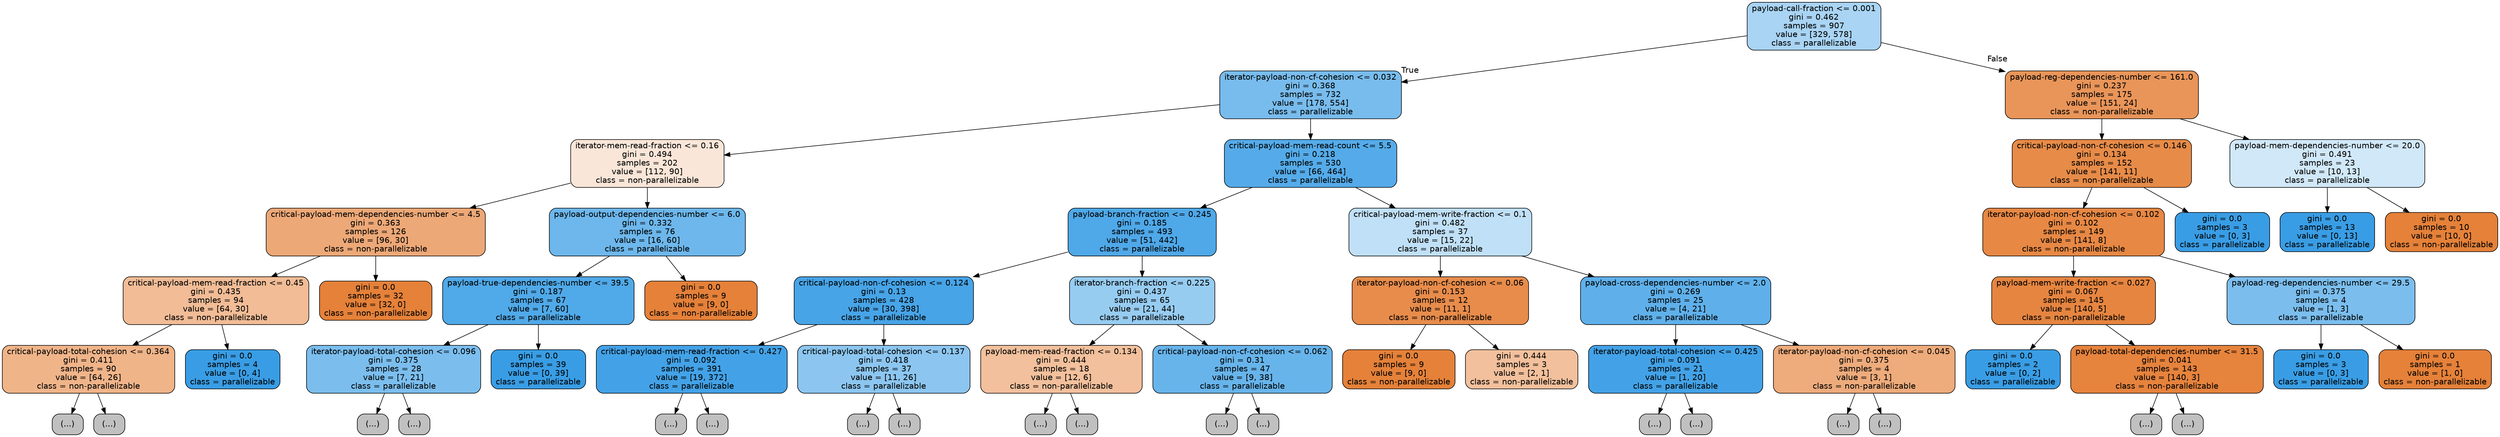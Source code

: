 digraph Tree {
node [shape=box, style="filled, rounded", color="black", fontname=helvetica] ;
edge [fontname=helvetica] ;
0 [label="payload-call-fraction <= 0.001\ngini = 0.462\nsamples = 907\nvalue = [329, 578]\nclass = parallelizable", fillcolor="#399de56e"] ;
1 [label="iterator-payload-non-cf-cohesion <= 0.032\ngini = 0.368\nsamples = 732\nvalue = [178, 554]\nclass = parallelizable", fillcolor="#399de5ad"] ;
0 -> 1 [labeldistance=2.5, labelangle=45, headlabel="True"] ;
2 [label="iterator-mem-read-fraction <= 0.16\ngini = 0.494\nsamples = 202\nvalue = [112, 90]\nclass = non-parallelizable", fillcolor="#e5813932"] ;
1 -> 2 ;
3 [label="critical-payload-mem-dependencies-number <= 4.5\ngini = 0.363\nsamples = 126\nvalue = [96, 30]\nclass = non-parallelizable", fillcolor="#e58139af"] ;
2 -> 3 ;
4 [label="critical-payload-mem-read-fraction <= 0.45\ngini = 0.435\nsamples = 94\nvalue = [64, 30]\nclass = non-parallelizable", fillcolor="#e5813987"] ;
3 -> 4 ;
5 [label="critical-payload-total-cohesion <= 0.364\ngini = 0.411\nsamples = 90\nvalue = [64, 26]\nclass = non-parallelizable", fillcolor="#e5813997"] ;
4 -> 5 ;
6 [label="(...)", fillcolor="#C0C0C0"] ;
5 -> 6 ;
21 [label="(...)", fillcolor="#C0C0C0"] ;
5 -> 21 ;
40 [label="gini = 0.0\nsamples = 4\nvalue = [0, 4]\nclass = parallelizable", fillcolor="#399de5ff"] ;
4 -> 40 ;
41 [label="gini = 0.0\nsamples = 32\nvalue = [32, 0]\nclass = non-parallelizable", fillcolor="#e58139ff"] ;
3 -> 41 ;
42 [label="payload-output-dependencies-number <= 6.0\ngini = 0.332\nsamples = 76\nvalue = [16, 60]\nclass = parallelizable", fillcolor="#399de5bb"] ;
2 -> 42 ;
43 [label="payload-true-dependencies-number <= 39.5\ngini = 0.187\nsamples = 67\nvalue = [7, 60]\nclass = parallelizable", fillcolor="#399de5e1"] ;
42 -> 43 ;
44 [label="iterator-payload-total-cohesion <= 0.096\ngini = 0.375\nsamples = 28\nvalue = [7, 21]\nclass = parallelizable", fillcolor="#399de5aa"] ;
43 -> 44 ;
45 [label="(...)", fillcolor="#C0C0C0"] ;
44 -> 45 ;
48 [label="(...)", fillcolor="#C0C0C0"] ;
44 -> 48 ;
59 [label="gini = 0.0\nsamples = 39\nvalue = [0, 39]\nclass = parallelizable", fillcolor="#399de5ff"] ;
43 -> 59 ;
60 [label="gini = 0.0\nsamples = 9\nvalue = [9, 0]\nclass = non-parallelizable", fillcolor="#e58139ff"] ;
42 -> 60 ;
61 [label="critical-payload-mem-read-count <= 5.5\ngini = 0.218\nsamples = 530\nvalue = [66, 464]\nclass = parallelizable", fillcolor="#399de5db"] ;
1 -> 61 ;
62 [label="payload-branch-fraction <= 0.245\ngini = 0.185\nsamples = 493\nvalue = [51, 442]\nclass = parallelizable", fillcolor="#399de5e2"] ;
61 -> 62 ;
63 [label="critical-payload-non-cf-cohesion <= 0.124\ngini = 0.13\nsamples = 428\nvalue = [30, 398]\nclass = parallelizable", fillcolor="#399de5ec"] ;
62 -> 63 ;
64 [label="critical-payload-mem-read-fraction <= 0.427\ngini = 0.092\nsamples = 391\nvalue = [19, 372]\nclass = parallelizable", fillcolor="#399de5f2"] ;
63 -> 64 ;
65 [label="(...)", fillcolor="#C0C0C0"] ;
64 -> 65 ;
104 [label="(...)", fillcolor="#C0C0C0"] ;
64 -> 104 ;
105 [label="critical-payload-total-cohesion <= 0.137\ngini = 0.418\nsamples = 37\nvalue = [11, 26]\nclass = parallelizable", fillcolor="#399de593"] ;
63 -> 105 ;
106 [label="(...)", fillcolor="#C0C0C0"] ;
105 -> 106 ;
107 [label="(...)", fillcolor="#C0C0C0"] ;
105 -> 107 ;
122 [label="iterator-branch-fraction <= 0.225\ngini = 0.437\nsamples = 65\nvalue = [21, 44]\nclass = parallelizable", fillcolor="#399de585"] ;
62 -> 122 ;
123 [label="payload-mem-read-fraction <= 0.134\ngini = 0.444\nsamples = 18\nvalue = [12, 6]\nclass = non-parallelizable", fillcolor="#e581397f"] ;
122 -> 123 ;
124 [label="(...)", fillcolor="#C0C0C0"] ;
123 -> 124 ;
131 [label="(...)", fillcolor="#C0C0C0"] ;
123 -> 131 ;
132 [label="critical-payload-non-cf-cohesion <= 0.062\ngini = 0.31\nsamples = 47\nvalue = [9, 38]\nclass = parallelizable", fillcolor="#399de5c3"] ;
122 -> 132 ;
133 [label="(...)", fillcolor="#C0C0C0"] ;
132 -> 133 ;
142 [label="(...)", fillcolor="#C0C0C0"] ;
132 -> 142 ;
143 [label="critical-payload-mem-write-fraction <= 0.1\ngini = 0.482\nsamples = 37\nvalue = [15, 22]\nclass = parallelizable", fillcolor="#399de551"] ;
61 -> 143 ;
144 [label="iterator-payload-non-cf-cohesion <= 0.06\ngini = 0.153\nsamples = 12\nvalue = [11, 1]\nclass = non-parallelizable", fillcolor="#e58139e8"] ;
143 -> 144 ;
145 [label="gini = 0.0\nsamples = 9\nvalue = [9, 0]\nclass = non-parallelizable", fillcolor="#e58139ff"] ;
144 -> 145 ;
146 [label="gini = 0.444\nsamples = 3\nvalue = [2, 1]\nclass = non-parallelizable", fillcolor="#e581397f"] ;
144 -> 146 ;
147 [label="payload-cross-dependencies-number <= 2.0\ngini = 0.269\nsamples = 25\nvalue = [4, 21]\nclass = parallelizable", fillcolor="#399de5ce"] ;
143 -> 147 ;
148 [label="iterator-payload-total-cohesion <= 0.425\ngini = 0.091\nsamples = 21\nvalue = [1, 20]\nclass = parallelizable", fillcolor="#399de5f2"] ;
147 -> 148 ;
149 [label="(...)", fillcolor="#C0C0C0"] ;
148 -> 149 ;
150 [label="(...)", fillcolor="#C0C0C0"] ;
148 -> 150 ;
151 [label="iterator-payload-non-cf-cohesion <= 0.045\ngini = 0.375\nsamples = 4\nvalue = [3, 1]\nclass = non-parallelizable", fillcolor="#e58139aa"] ;
147 -> 151 ;
152 [label="(...)", fillcolor="#C0C0C0"] ;
151 -> 152 ;
153 [label="(...)", fillcolor="#C0C0C0"] ;
151 -> 153 ;
154 [label="payload-reg-dependencies-number <= 161.0\ngini = 0.237\nsamples = 175\nvalue = [151, 24]\nclass = non-parallelizable", fillcolor="#e58139d6"] ;
0 -> 154 [labeldistance=2.5, labelangle=-45, headlabel="False"] ;
155 [label="critical-payload-non-cf-cohesion <= 0.146\ngini = 0.134\nsamples = 152\nvalue = [141, 11]\nclass = non-parallelizable", fillcolor="#e58139eb"] ;
154 -> 155 ;
156 [label="iterator-payload-non-cf-cohesion <= 0.102\ngini = 0.102\nsamples = 149\nvalue = [141, 8]\nclass = non-parallelizable", fillcolor="#e58139f1"] ;
155 -> 156 ;
157 [label="payload-mem-write-fraction <= 0.027\ngini = 0.067\nsamples = 145\nvalue = [140, 5]\nclass = non-parallelizable", fillcolor="#e58139f6"] ;
156 -> 157 ;
158 [label="gini = 0.0\nsamples = 2\nvalue = [0, 2]\nclass = parallelizable", fillcolor="#399de5ff"] ;
157 -> 158 ;
159 [label="payload-total-dependencies-number <= 31.5\ngini = 0.041\nsamples = 143\nvalue = [140, 3]\nclass = non-parallelizable", fillcolor="#e58139fa"] ;
157 -> 159 ;
160 [label="(...)", fillcolor="#C0C0C0"] ;
159 -> 160 ;
165 [label="(...)", fillcolor="#C0C0C0"] ;
159 -> 165 ;
166 [label="payload-reg-dependencies-number <= 29.5\ngini = 0.375\nsamples = 4\nvalue = [1, 3]\nclass = parallelizable", fillcolor="#399de5aa"] ;
156 -> 166 ;
167 [label="gini = 0.0\nsamples = 3\nvalue = [0, 3]\nclass = parallelizable", fillcolor="#399de5ff"] ;
166 -> 167 ;
168 [label="gini = 0.0\nsamples = 1\nvalue = [1, 0]\nclass = non-parallelizable", fillcolor="#e58139ff"] ;
166 -> 168 ;
169 [label="gini = 0.0\nsamples = 3\nvalue = [0, 3]\nclass = parallelizable", fillcolor="#399de5ff"] ;
155 -> 169 ;
170 [label="payload-mem-dependencies-number <= 20.0\ngini = 0.491\nsamples = 23\nvalue = [10, 13]\nclass = parallelizable", fillcolor="#399de53b"] ;
154 -> 170 ;
171 [label="gini = 0.0\nsamples = 13\nvalue = [0, 13]\nclass = parallelizable", fillcolor="#399de5ff"] ;
170 -> 171 ;
172 [label="gini = 0.0\nsamples = 10\nvalue = [10, 0]\nclass = non-parallelizable", fillcolor="#e58139ff"] ;
170 -> 172 ;
}